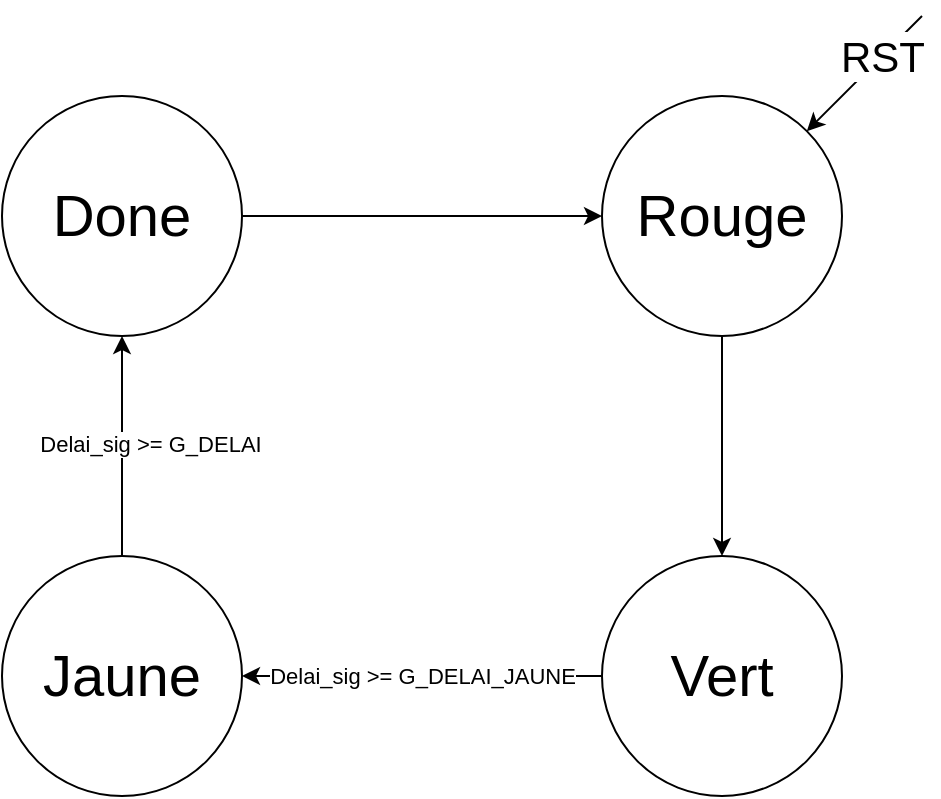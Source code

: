 <mxfile version="23.1.1" type="github">
  <diagram name="Page-1" id="ANv8_qnFMgbxWOOTVNy1">
    <mxGraphModel dx="794" dy="446" grid="1" gridSize="10" guides="1" tooltips="1" connect="1" arrows="1" fold="1" page="1" pageScale="1" pageWidth="850" pageHeight="1100" math="0" shadow="0">
      <root>
        <mxCell id="0" />
        <mxCell id="1" parent="0" />
        <mxCell id="4jZFA0rqiz-s_2tiAC6e-17" style="rounded=0;orthogonalLoop=1;jettySize=auto;html=1;exitX=0.5;exitY=1;exitDx=0;exitDy=0;entryX=0.5;entryY=0;entryDx=0;entryDy=0;" parent="1" source="4jZFA0rqiz-s_2tiAC6e-6" target="4jZFA0rqiz-s_2tiAC6e-8" edge="1">
          <mxGeometry relative="1" as="geometry" />
        </mxCell>
        <mxCell id="4jZFA0rqiz-s_2tiAC6e-6" value="&lt;font style=&quot;font-size: 29px;&quot;&gt;Rouge&lt;/font&gt;" style="ellipse;whiteSpace=wrap;html=1;aspect=fixed;" parent="1" vertex="1">
          <mxGeometry x="560" y="200" width="120" height="120" as="geometry" />
        </mxCell>
        <mxCell id="4jZFA0rqiz-s_2tiAC6e-19" style="rounded=0;orthogonalLoop=1;jettySize=auto;html=1;exitX=0.5;exitY=0;exitDx=0;exitDy=0;entryX=0.5;entryY=1;entryDx=0;entryDy=0;" parent="1" source="4jZFA0rqiz-s_2tiAC6e-7" target="Lmx89dHxOP3N97mU44dt-2" edge="1">
          <mxGeometry relative="1" as="geometry">
            <mxPoint x="320" y="330" as="targetPoint" />
          </mxGeometry>
        </mxCell>
        <mxCell id="4jZFA0rqiz-s_2tiAC6e-21" value="Delai_sig &amp;gt;= G_DELAI" style="edgeLabel;html=1;align=center;verticalAlign=middle;resizable=0;points=[];" parent="4jZFA0rqiz-s_2tiAC6e-19" vertex="1" connectable="0">
          <mxGeometry x="-0.572" y="-1" relative="1" as="geometry">
            <mxPoint x="13" y="-33" as="offset" />
          </mxGeometry>
        </mxCell>
        <mxCell id="4jZFA0rqiz-s_2tiAC6e-7" value="&lt;font style=&quot;font-size: 29px;&quot;&gt;Jaune&lt;br&gt;&lt;/font&gt;" style="ellipse;whiteSpace=wrap;html=1;aspect=fixed;" parent="1" vertex="1">
          <mxGeometry x="260" y="430" width="120" height="120" as="geometry" />
        </mxCell>
        <mxCell id="4jZFA0rqiz-s_2tiAC6e-18" style="edgeStyle=orthogonalEdgeStyle;rounded=0;orthogonalLoop=1;jettySize=auto;html=1;exitX=0;exitY=0.5;exitDx=0;exitDy=0;" parent="1" source="4jZFA0rqiz-s_2tiAC6e-8" target="4jZFA0rqiz-s_2tiAC6e-7" edge="1">
          <mxGeometry relative="1" as="geometry" />
        </mxCell>
        <mxCell id="4jZFA0rqiz-s_2tiAC6e-20" value="Delai_sig &amp;gt;= G_DELAI_JAUNE" style="edgeLabel;html=1;align=center;verticalAlign=middle;resizable=0;points=[];" parent="4jZFA0rqiz-s_2tiAC6e-18" vertex="1" connectable="0">
          <mxGeometry x="-0.161" y="-4" relative="1" as="geometry">
            <mxPoint x="-15" y="4" as="offset" />
          </mxGeometry>
        </mxCell>
        <mxCell id="4jZFA0rqiz-s_2tiAC6e-8" value="&lt;span style=&quot;font-size: 29px;&quot;&gt;Vert&lt;/span&gt;" style="ellipse;whiteSpace=wrap;html=1;aspect=fixed;" parent="1" vertex="1">
          <mxGeometry x="560" y="430" width="120" height="120" as="geometry" />
        </mxCell>
        <mxCell id="4jZFA0rqiz-s_2tiAC6e-13" value="" style="endArrow=classic;html=1;rounded=0;entryX=1;entryY=0;entryDx=0;entryDy=0;" parent="1" edge="1" target="4jZFA0rqiz-s_2tiAC6e-6">
          <mxGeometry width="50" height="50" relative="1" as="geometry">
            <mxPoint x="720" y="160" as="sourcePoint" />
            <mxPoint x="659.12" y="188.2" as="targetPoint" />
          </mxGeometry>
        </mxCell>
        <mxCell id="4jZFA0rqiz-s_2tiAC6e-14" value="&lt;font style=&quot;font-size: 21px;&quot;&gt;RST&lt;/font&gt;" style="edgeLabel;html=1;align=center;verticalAlign=middle;resizable=0;points=[];" parent="4jZFA0rqiz-s_2tiAC6e-13" vertex="1" connectable="0">
          <mxGeometry x="0.374" y="-4" relative="1" as="geometry">
            <mxPoint x="22" y="-17" as="offset" />
          </mxGeometry>
        </mxCell>
        <mxCell id="Lmx89dHxOP3N97mU44dt-4" style="edgeStyle=orthogonalEdgeStyle;rounded=0;orthogonalLoop=1;jettySize=auto;html=1;exitX=1;exitY=0.5;exitDx=0;exitDy=0;" edge="1" parent="1" source="Lmx89dHxOP3N97mU44dt-2" target="4jZFA0rqiz-s_2tiAC6e-6">
          <mxGeometry relative="1" as="geometry" />
        </mxCell>
        <mxCell id="Lmx89dHxOP3N97mU44dt-2" value="&lt;font style=&quot;font-size: 29px;&quot;&gt;Done&lt;/font&gt;" style="ellipse;whiteSpace=wrap;html=1;aspect=fixed;" vertex="1" parent="1">
          <mxGeometry x="260" y="200" width="120" height="120" as="geometry" />
        </mxCell>
      </root>
    </mxGraphModel>
  </diagram>
</mxfile>
